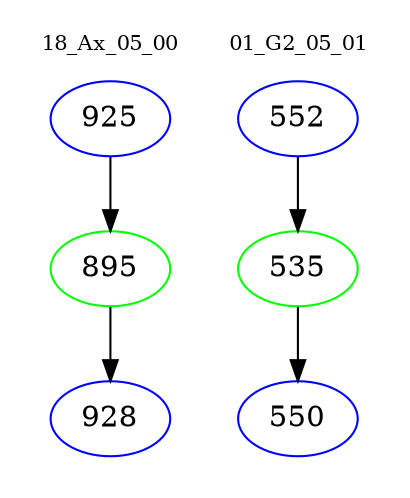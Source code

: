 digraph{
subgraph cluster_0 {
color = white
label = "18_Ax_05_00";
fontsize=10;
T0_925 [label="925", color="blue"]
T0_925 -> T0_895 [color="black"]
T0_895 [label="895", color="green"]
T0_895 -> T0_928 [color="black"]
T0_928 [label="928", color="blue"]
}
subgraph cluster_1 {
color = white
label = "01_G2_05_01";
fontsize=10;
T1_552 [label="552", color="blue"]
T1_552 -> T1_535 [color="black"]
T1_535 [label="535", color="green"]
T1_535 -> T1_550 [color="black"]
T1_550 [label="550", color="blue"]
}
}
